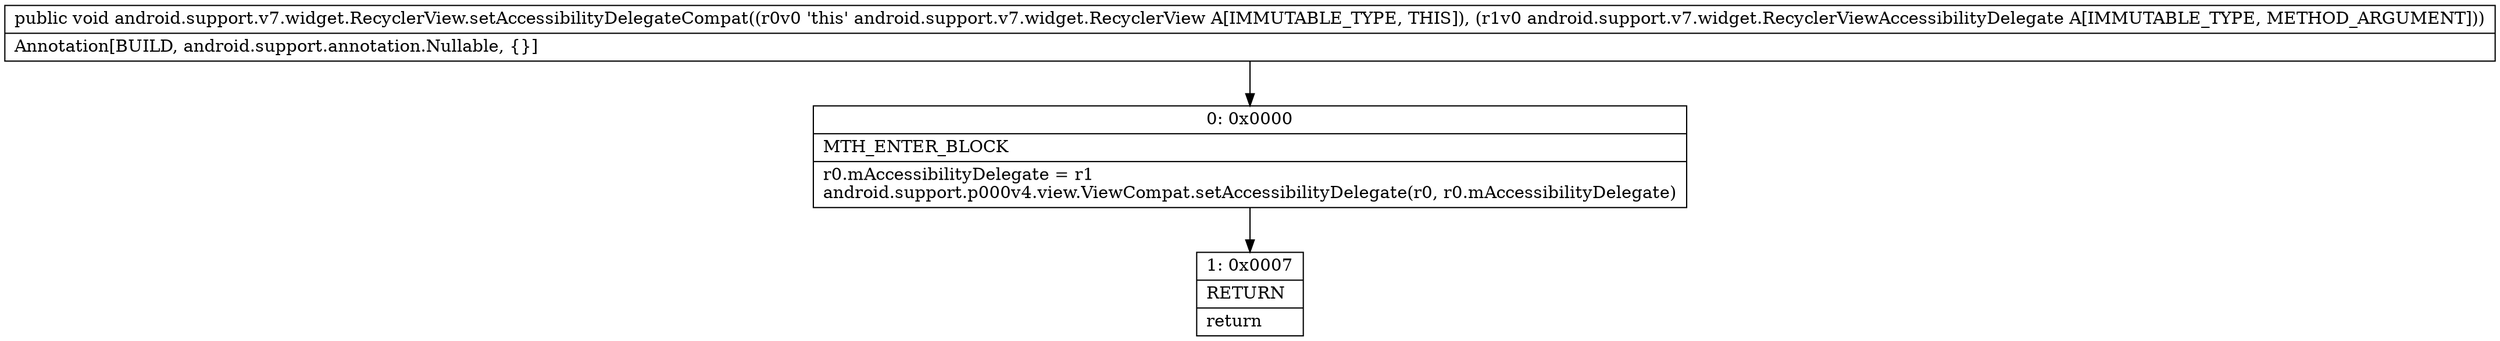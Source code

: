 digraph "CFG forandroid.support.v7.widget.RecyclerView.setAccessibilityDelegateCompat(Landroid\/support\/v7\/widget\/RecyclerViewAccessibilityDelegate;)V" {
Node_0 [shape=record,label="{0\:\ 0x0000|MTH_ENTER_BLOCK\l|r0.mAccessibilityDelegate = r1\landroid.support.p000v4.view.ViewCompat.setAccessibilityDelegate(r0, r0.mAccessibilityDelegate)\l}"];
Node_1 [shape=record,label="{1\:\ 0x0007|RETURN\l|return\l}"];
MethodNode[shape=record,label="{public void android.support.v7.widget.RecyclerView.setAccessibilityDelegateCompat((r0v0 'this' android.support.v7.widget.RecyclerView A[IMMUTABLE_TYPE, THIS]), (r1v0 android.support.v7.widget.RecyclerViewAccessibilityDelegate A[IMMUTABLE_TYPE, METHOD_ARGUMENT]))  | Annotation[BUILD, android.support.annotation.Nullable, \{\}]\l}"];
MethodNode -> Node_0;
Node_0 -> Node_1;
}

